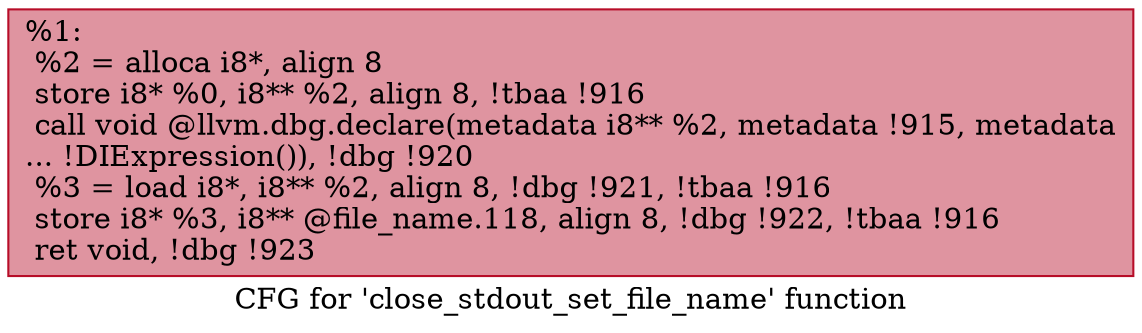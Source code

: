 digraph "CFG for 'close_stdout_set_file_name' function" {
	label="CFG for 'close_stdout_set_file_name' function";

	Node0xc6c700 [shape=record,color="#b70d28ff", style=filled, fillcolor="#b70d2870",label="{%1:\l  %2 = alloca i8*, align 8\l  store i8* %0, i8** %2, align 8, !tbaa !916\l  call void @llvm.dbg.declare(metadata i8** %2, metadata !915, metadata\l... !DIExpression()), !dbg !920\l  %3 = load i8*, i8** %2, align 8, !dbg !921, !tbaa !916\l  store i8* %3, i8** @file_name.118, align 8, !dbg !922, !tbaa !916\l  ret void, !dbg !923\l}"];
}
